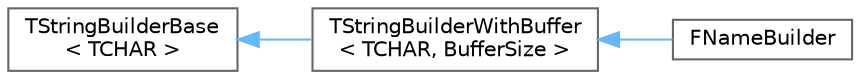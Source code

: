 digraph "Graphical Class Hierarchy"
{
 // INTERACTIVE_SVG=YES
 // LATEX_PDF_SIZE
  bgcolor="transparent";
  edge [fontname=Helvetica,fontsize=10,labelfontname=Helvetica,labelfontsize=10];
  node [fontname=Helvetica,fontsize=10,shape=box,height=0.2,width=0.4];
  rankdir="LR";
  Node0 [id="Node000000",label="TStringBuilderBase\l\< TCHAR \>",height=0.2,width=0.4,color="grey40", fillcolor="white", style="filled",URL="$d6/dbc/classTStringBuilderBase.html",tooltip=" "];
  Node0 -> Node1 [id="edge8441_Node000000_Node000001",dir="back",color="steelblue1",style="solid",tooltip=" "];
  Node1 [id="Node000001",label="TStringBuilderWithBuffer\l\< TCHAR, BufferSize \>",height=0.2,width=0.4,color="grey40", fillcolor="white", style="filled",URL="$d1/d8c/classTStringBuilderWithBuffer.html",tooltip=" "];
  Node1 -> Node2 [id="edge8442_Node000001_Node000002",dir="back",color="steelblue1",style="solid",tooltip=" "];
  Node2 [id="Node000002",label="FNameBuilder",height=0.2,width=0.4,color="grey40", fillcolor="white", style="filled",URL="$d6/da2/classFNameBuilder.html",tooltip="A string builder with inline storage for FNames."];
}
